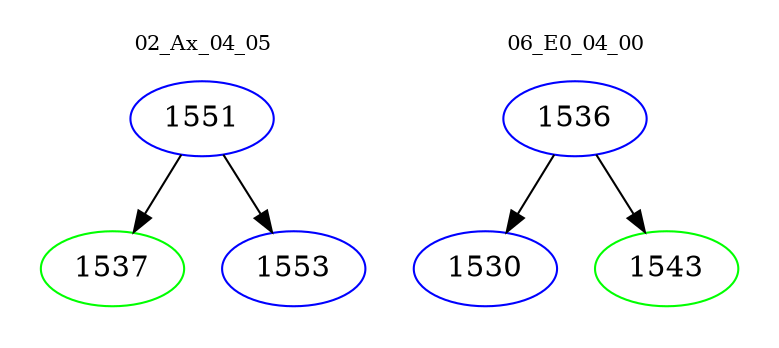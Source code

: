 digraph{
subgraph cluster_0 {
color = white
label = "02_Ax_04_05";
fontsize=10;
T0_1551 [label="1551", color="blue"]
T0_1551 -> T0_1537 [color="black"]
T0_1537 [label="1537", color="green"]
T0_1551 -> T0_1553 [color="black"]
T0_1553 [label="1553", color="blue"]
}
subgraph cluster_1 {
color = white
label = "06_E0_04_00";
fontsize=10;
T1_1536 [label="1536", color="blue"]
T1_1536 -> T1_1530 [color="black"]
T1_1530 [label="1530", color="blue"]
T1_1536 -> T1_1543 [color="black"]
T1_1543 [label="1543", color="green"]
}
}
